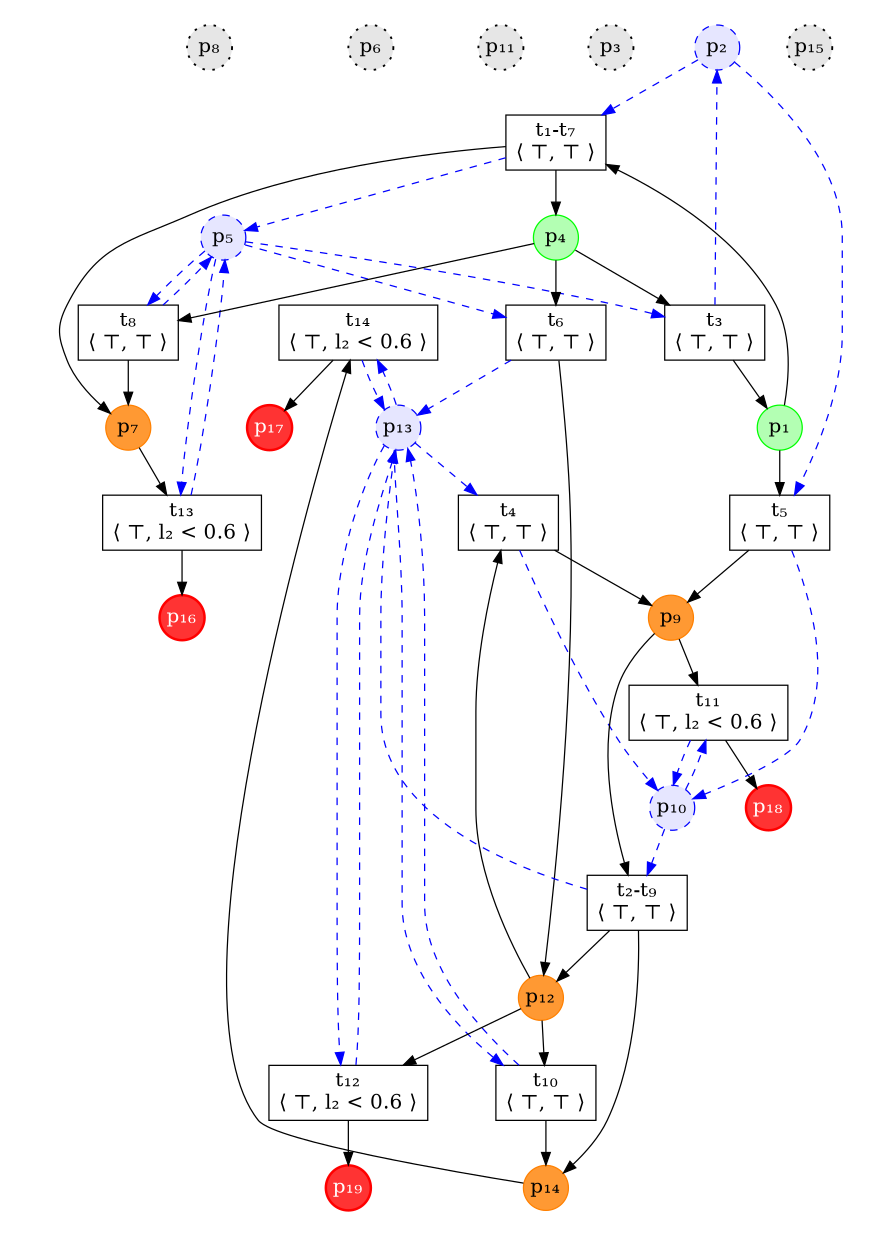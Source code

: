digraph {
  ratio=fill;
  size="5.83,8.27!";
 node [fontsize=16];
  node [label="N", fillcolor="#FFFFFF", fontcolor="#000000", style=filled];
  edge [style="solid"];
  graph [splines="true", overlap="false"];
  subgraph cluster_140110655543056 {
    graph [
      style="invis"
    ];
    node_0
      [
        label="t₁₄
⟨ ⊤, l₂ < 0.6 ⟩"
        shape="rectangle"
      ];
    node_2
      [
        style="dashed, filled"
        fillcolor="#e6e6ff"
        shape="circle"
        fixedsize="shape"
        color="#0000ff"
        label="p₁₃"
      ];
    node_21
      [
        style="dotted,filled"
        fillcolor="#e6e6e6"
        penwidth="1.5"
        shape="circle"
        fixedsize="shape"
        color="#000000"
        label="p₁₅"
      ];
    node_13
      [
        label="t₃
⟨ ⊤, ⊤ ⟩"
        shape="rectangle"
      ];
    node_10
      [
        label="t₆
⟨ ⊤, ⊤ ⟩"
        shape="rectangle"
      ];
    node_25
      [
        label="t₁₂
⟨ ⊤, l₂ < 0.6 ⟩"
        shape="rectangle"
      ];
    node_3
      [
        style="dashed, filled"
        fillcolor="#e6e6ff"
        shape="circle"
        fixedsize="shape"
        color="#0000ff"
        label="p₅"
      ];
    node_29
      [
        label="t₁₁
⟨ ⊤, l₂ < 0.6 ⟩"
        shape="rectangle"
      ];
    node_30
      [
        style="filled, bold"
        fontcolor="#ffffff"
        fillcolor="#ff3333"
        shape="circle"
        fixedsize="shape"
        color="#ff0000"
        label="p₁₆"
      ];
    node_11
      [
        label="t₁-t₇
⟨ ⊤, ⊤ ⟩"
        shape="rectangle"
      ];
    node_24
      [
        label="t₁₀
⟨ ⊤, ⊤ ⟩"
        shape="rectangle"
      ];
    node_12
      [
        label="t₈
⟨ ⊤, ⊤ ⟩"
        shape="rectangle"
      ];
    node_8
      [
        label="t₁₃
⟨ ⊤, l₂ < 0.6 ⟩"
        shape="rectangle"
      ];
    node_6
      [
        label="t₂-t₉
⟨ ⊤, ⊤ ⟩"
        shape="rectangle"
      ];
    node_20
      [
        color="#ff8000"
        fillcolor="#ff9933"
        fixedsize="shape"
        label="p₁₂"
        shape="circle"
      ];
    node_16
      [
        style="filled, bold"
        fontcolor="#ffffff"
        fillcolor="#ff3333"
        shape="circle"
        fixedsize="shape"
        color="#ff0000"
        label="p₁₉"
      ];
    node_22
      [
        style="dashed, filled"
        fillcolor="#e6e6ff"
        shape="circle"
        fixedsize="shape"
        color="#0000ff"
        label="p₂"
      ];
    node_26
      [
        label="t₅
⟨ ⊤, ⊤ ⟩"
        shape="rectangle"
      ];
    node_28
      [
        style="filled, bold"
        fontcolor="#ffffff"
        fillcolor="#ff3333"
        shape="circle"
        fixedsize="shape"
        color="#ff0000"
        label="p₁₈"
      ];
    node_1
      [
        style="dotted,filled"
        fillcolor="#e6e6e6"
        penwidth="1.5"
        shape="circle"
        fixedsize="shape"
        color="#000000"
        label="p₃"
      ];
    node_14
      [
        style="dotted,filled"
        fillcolor="#e6e6e6"
        penwidth="1.5"
        shape="circle"
        fixedsize="shape"
        color="#000000"
        label="p₁₁"
      ];
    node_7
      [
        label="t₄
⟨ ⊤, ⊤ ⟩"
        shape="rectangle"
      ];
    node_15
      [
        style="filled, bold"
        fontcolor="#ffffff"
        fillcolor="#ff3333"
        shape="circle"
        fixedsize="shape"
        color="#ff0000"
        label="p₁₇"
      ];
    node_9
      [
        style="dotted,filled"
        fillcolor="#e6e6e6"
        penwidth="1.5"
        shape="circle"
        fixedsize="shape"
        color="#000000"
        label="p₆"
      ];
    node_5
      [
        color="#ff8000"
        fillcolor="#ff9933"
        fixedsize="shape"
        label="p₉"
        shape="circle"
      ];
    node_27
      [
        style="dotted,filled"
        fillcolor="#e6e6e6"
        penwidth="1.5"
        shape="circle"
        fixedsize="shape"
        color="#000000"
        label="p₈"
      ];
    node_23
      [
        style="dashed, filled"
        fillcolor="#e6e6ff"
        shape="circle"
        fixedsize="shape"
        color="#0000ff"
        label="p₁₀"
      ];
    node_17
      [
        color="#ff8000"
        fillcolor="#ff9933"
        fixedsize="shape"
        label="p₇"
        shape="circle"
      ];
    node_4
      [
        color="#00ff00"
        fillcolor="#b3ffb3"
        fixedsize="shape"
        label="p₄"
        shape="circle"
      ];
    node_18
      [
        color="#ff8000"
        fillcolor="#ff9933"
        fixedsize="shape"
        label="p₁₄"
        shape="circle"
      ];
    node_19
      [
        color="#00ff00"
        fillcolor="#b3ffb3"
        fixedsize="shape"
        label="p₁"
        shape="circle"
      ];
    node_8 -> node_30
      [
        arrowhead="normal"
        label=""
      ];
    node_29 -> node_28
      [
        arrowhead="normal"
        label=""
      ];
    node_26 -> node_23
      [
        style="dashed"
        arrowhead="normal"
        label=""
        color="#0000ff"
      ];
    node_6 -> node_18
      [
        arrowhead="normal"
        label=""
      ];
    node_2 -> node_7
      [
        style="dashed"
        arrowhead="normal"
        label=""
        color="#0000ff"
      ];
    node_4 -> node_13
      [
        arrowhead="normal"
        label=""
      ];
    node_11 -> node_4
      [
        arrowhead="normal"
        label=""
      ];
    node_5 -> node_29
      [
        arrowhead="normal"
        label=""
      ];
    node_20 -> node_7
      [
        arrowhead="normal"
        label=""
      ];
    node_10 -> node_2
      [
        style="dashed"
        arrowhead="normal"
        label=""
        color="#0000ff"
      ];
    node_13 -> node_22
      [
        style="dashed"
        arrowhead="normal"
        label=""
        color="#0000ff"
      ];
    node_3 -> node_13
      [
        style="dashed"
        arrowhead="normal"
        label=""
        color="#0000ff"
      ];
    node_18 -> node_0
      [
        arrowhead="normal"
        label=""
      ];
    node_0 -> node_2
      [
        style="dashed"
        arrowhead="normal"
        label=""
        color="#0000ff"
      ];
    node_25 -> node_16
      [
        arrowhead="normal"
        label=""
      ];
    node_3 -> node_12
      [
        style="dashed"
        arrowhead="normal"
        label=""
        color="#0000ff"
      ];
    node_24 -> node_2
      [
        style="dashed"
        arrowhead="normal"
        label=""
        color="#0000ff"
      ];
    node_19 -> node_26
      [
        arrowhead="normal"
        label=""
      ];
    node_17 -> node_8
      [
        arrowhead="normal"
        label=""
      ];
    node_23 -> node_29
      [
        style="dashed"
        arrowhead="normal"
        label=""
        color="#0000ff"
      ];
    node_23 -> node_6
      [
        style="dashed"
        arrowhead="normal"
        label=""
        color="#0000ff"
      ];
    node_22 -> node_11
      [
        style="dashed"
        arrowhead="normal"
        label=""
        color="#0000ff"
      ];
    node_5 -> node_6
      [
        arrowhead="normal"
        label=""
      ];
    node_20 -> node_24
      [
        arrowhead="normal"
        label=""
      ];
    node_20 -> node_25
      [
        arrowhead="normal"
        label=""
      ];
    node_3 -> node_10
      [
        style="dashed"
        arrowhead="normal"
        label=""
        color="#0000ff"
      ];
    node_2 -> node_24
      [
        style="dashed"
        arrowhead="normal"
        label=""
        color="#0000ff"
      ];
    node_7 -> node_23
      [
        style="dashed"
        arrowhead="normal"
        label=""
        color="#0000ff"
      ];
    node_24 -> node_18
      [
        arrowhead="normal"
        label=""
      ];
    node_3 -> node_8
      [
        style="dashed"
        arrowhead="normal"
        label=""
        color="#0000ff"
      ];
    node_22 -> node_26
      [
        style="dashed"
        arrowhead="normal"
        label=""
        color="#0000ff"
      ];
    node_11 -> node_17
      [
        arrowhead="normal"
        label=""
      ];
    node_25 -> node_2
      [
        style="dashed"
        arrowhead="normal"
        label=""
        color="#0000ff"
      ];
    node_2 -> node_0
      [
        style="dashed"
        arrowhead="normal"
        label=""
        color="#0000ff"
      ];
    node_4 -> node_10
      [
        arrowhead="normal"
        label=""
      ];
    node_13 -> node_19
      [
        arrowhead="normal"
        label=""
      ];
    node_2 -> node_25
      [
        style="dashed"
        arrowhead="normal"
        label=""
        color="#0000ff"
      ];
    node_7 -> node_5
      [
        arrowhead="normal"
        label=""
      ];
    node_29 -> node_23
      [
        style="dashed"
        arrowhead="normal"
        label=""
        color="#0000ff"
      ];
    node_8 -> node_3
      [
        style="dashed"
        arrowhead="normal"
        label=""
        color="#0000ff"
      ];
    node_26 -> node_5
      [
        arrowhead="normal"
        label=""
      ];
    node_12 -> node_3
      [
        style="dashed"
        arrowhead="normal"
        label=""
        color="#0000ff"
      ];
    node_19 -> node_11
      [
        arrowhead="normal"
        label=""
      ];
    node_4 -> node_12
      [
        arrowhead="normal"
        label=""
      ];
    node_6 -> node_20
      [
        arrowhead="normal"
        label=""
      ];
    node_6 -> node_2
      [
        style="dashed"
        arrowhead="normal"
        label=""
        color="#0000ff"
      ];
    node_10 -> node_20
      [
        arrowhead="normal"
        label=""
      ];
    node_11 -> node_3
      [
        style="dashed"
        arrowhead="normal"
        label=""
        color="#0000ff"
      ];
    node_12 -> node_17
      [
        arrowhead="normal"
        label=""
      ];
    node_0 -> node_15
      [
        arrowhead="normal"
        label=""
      ];
  }
}